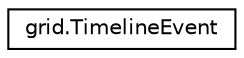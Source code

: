 digraph "Graphical Class Hierarchy"
{
 // LATEX_PDF_SIZE
  edge [fontname="Helvetica",fontsize="10",labelfontname="Helvetica",labelfontsize="10"];
  node [fontname="Helvetica",fontsize="10",shape=record];
  rankdir="LR";
  Node0 [label="grid.TimelineEvent",height=0.2,width=0.4,color="black", fillcolor="white", style="filled",URL="$classgrid_1_1_timeline_event.html",tooltip="TimelineEvent class."];
}
